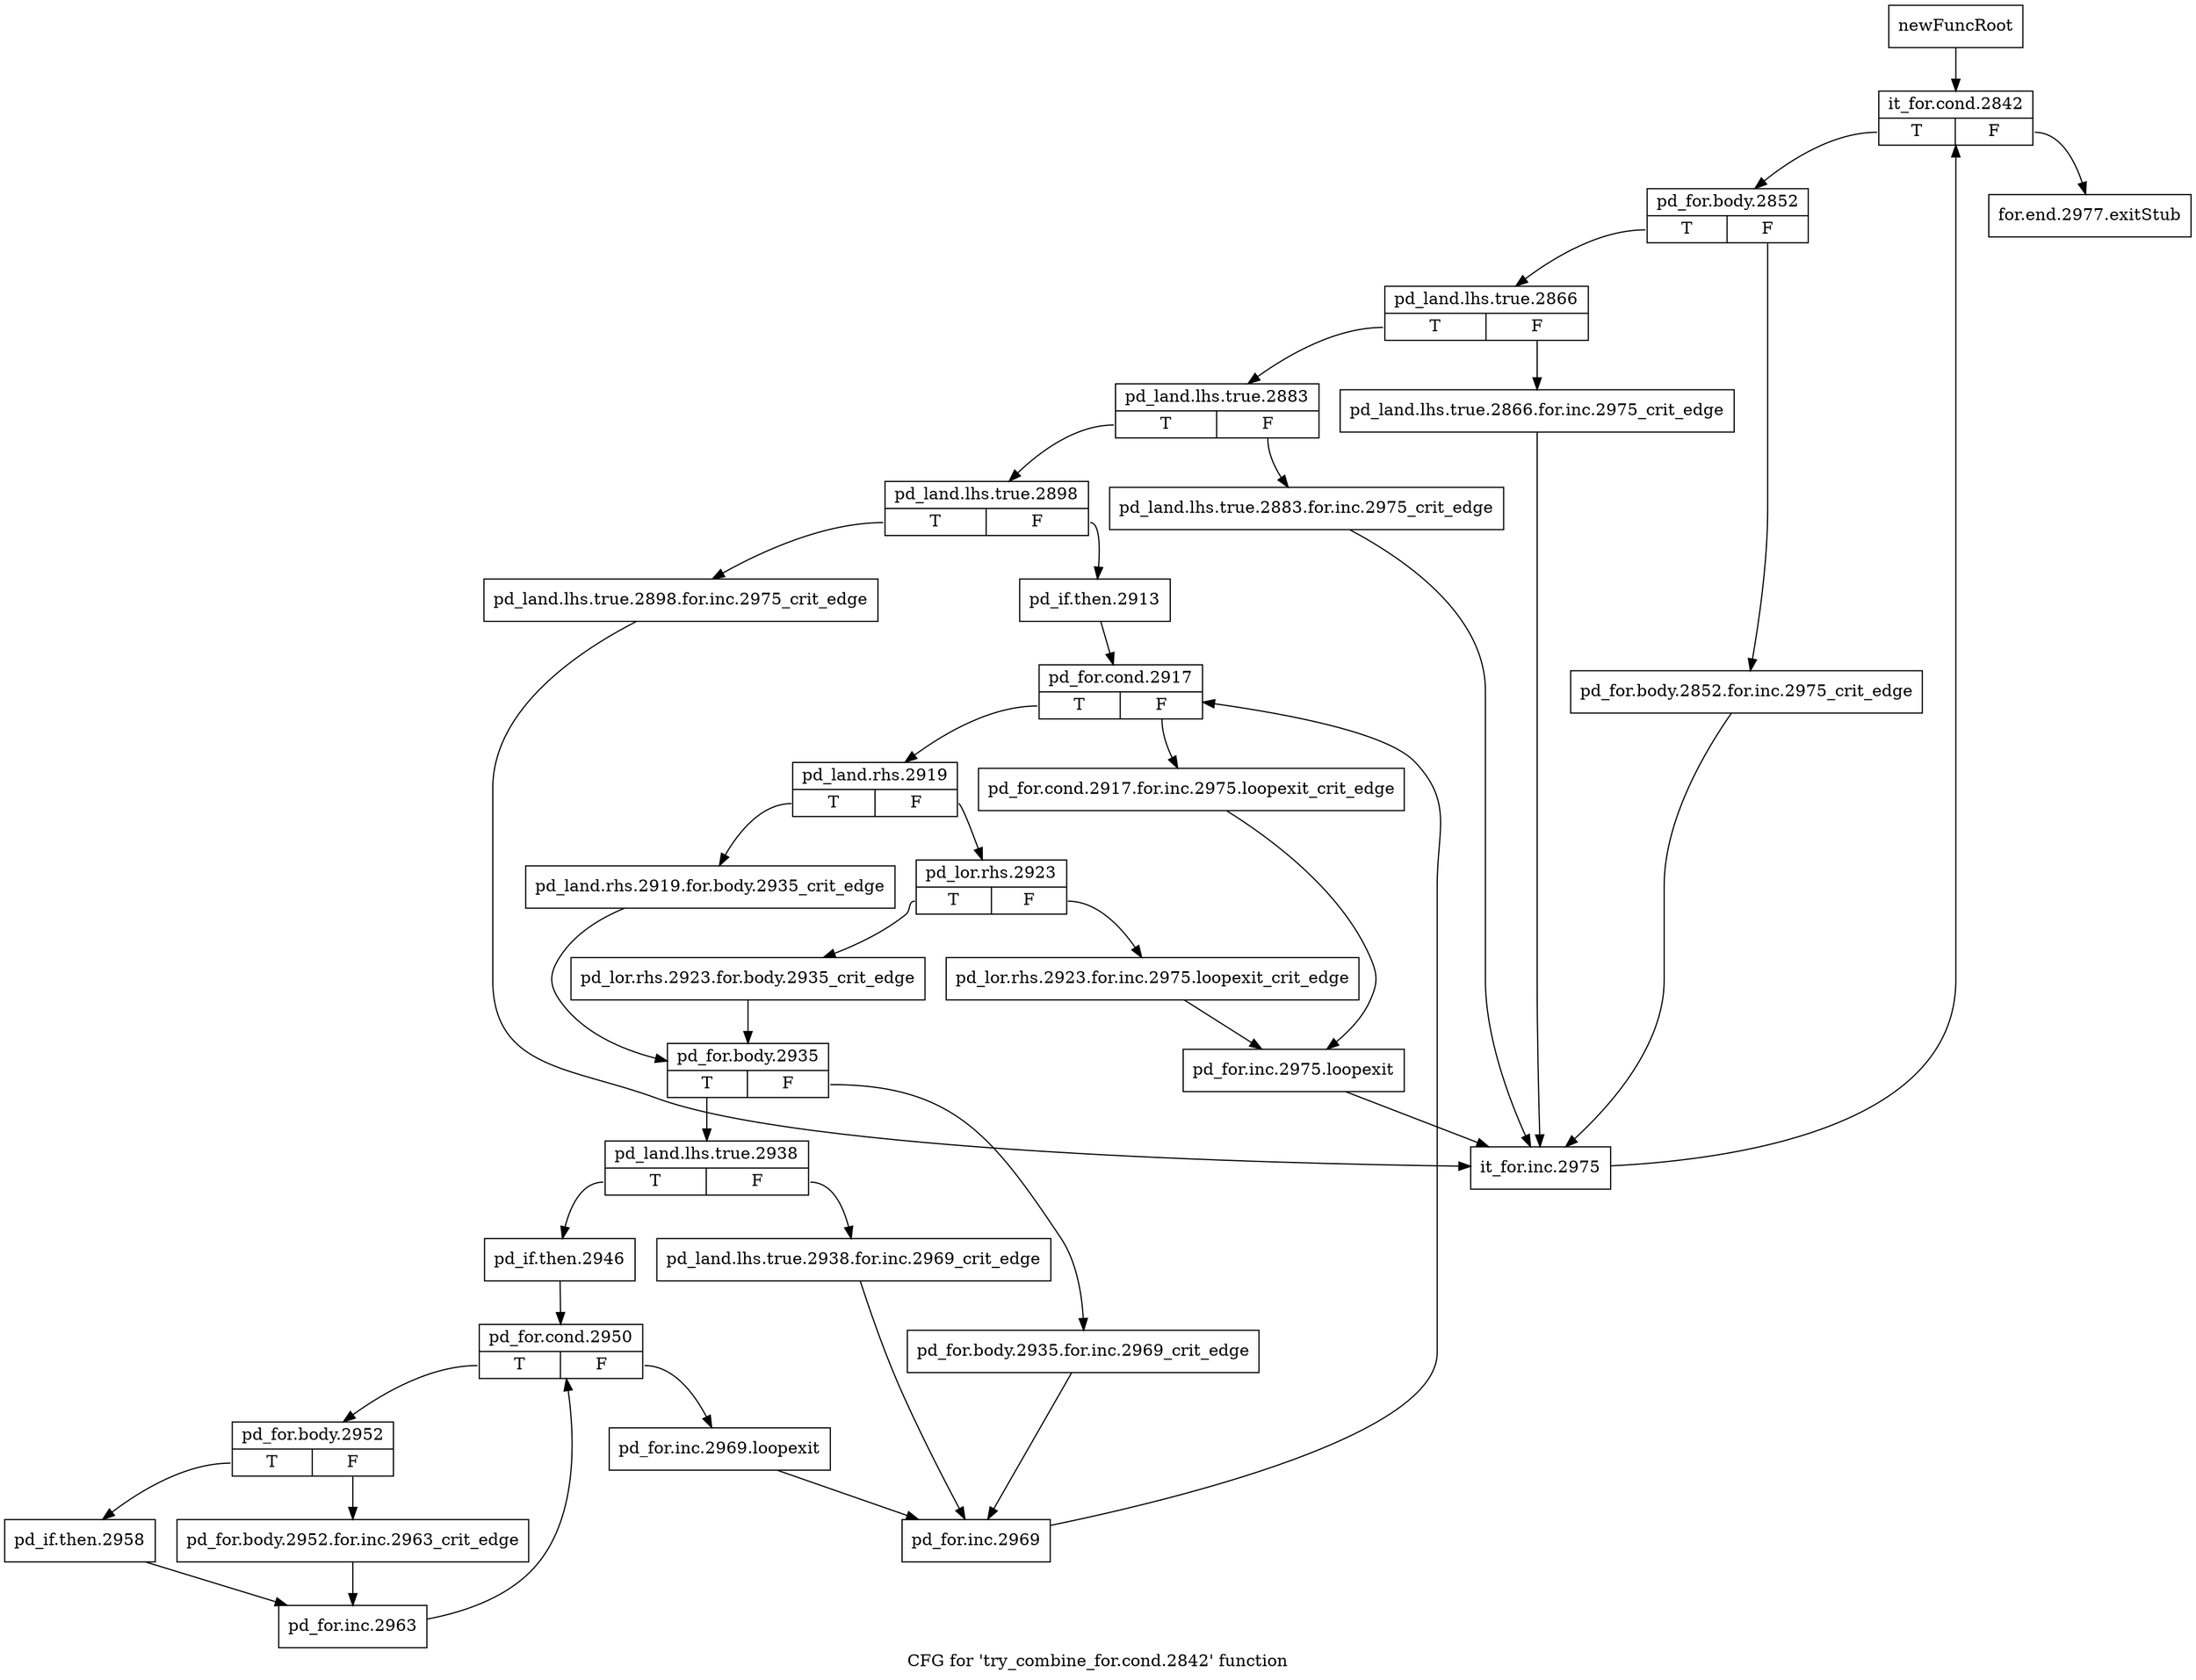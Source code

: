 digraph "CFG for 'try_combine_for.cond.2842' function" {
	label="CFG for 'try_combine_for.cond.2842' function";

	Node0xa5ec990 [shape=record,label="{newFuncRoot}"];
	Node0xa5ec990 -> Node0xa5ecf10;
	Node0xa5ecec0 [shape=record,label="{for.end.2977.exitStub}"];
	Node0xa5ecf10 [shape=record,label="{it_for.cond.2842|{<s0>T|<s1>F}}"];
	Node0xa5ecf10:s0 -> Node0xa5ecf60;
	Node0xa5ecf10:s1 -> Node0xa5ecec0;
	Node0xa5ecf60 [shape=record,label="{pd_for.body.2852|{<s0>T|<s1>F}}"];
	Node0xa5ecf60:s0 -> Node0xa5ed000;
	Node0xa5ecf60:s1 -> Node0xa5ecfb0;
	Node0xa5ecfb0 [shape=record,label="{pd_for.body.2852.for.inc.2975_crit_edge}"];
	Node0xa5ecfb0 -> Node0xa5ed870;
	Node0xa5ed000 [shape=record,label="{pd_land.lhs.true.2866|{<s0>T|<s1>F}}"];
	Node0xa5ed000:s0 -> Node0xa5ed0a0;
	Node0xa5ed000:s1 -> Node0xa5ed050;
	Node0xa5ed050 [shape=record,label="{pd_land.lhs.true.2866.for.inc.2975_crit_edge}"];
	Node0xa5ed050 -> Node0xa5ed870;
	Node0xa5ed0a0 [shape=record,label="{pd_land.lhs.true.2883|{<s0>T|<s1>F}}"];
	Node0xa5ed0a0:s0 -> Node0xa5ed140;
	Node0xa5ed0a0:s1 -> Node0xa5ed0f0;
	Node0xa5ed0f0 [shape=record,label="{pd_land.lhs.true.2883.for.inc.2975_crit_edge}"];
	Node0xa5ed0f0 -> Node0xa5ed870;
	Node0xa5ed140 [shape=record,label="{pd_land.lhs.true.2898|{<s0>T|<s1>F}}"];
	Node0xa5ed140:s0 -> Node0xa5ed820;
	Node0xa5ed140:s1 -> Node0xa5ed190;
	Node0xa5ed190 [shape=record,label="{pd_if.then.2913}"];
	Node0xa5ed190 -> Node0xa5ed1e0;
	Node0xa5ed1e0 [shape=record,label="{pd_for.cond.2917|{<s0>T|<s1>F}}"];
	Node0xa5ed1e0:s0 -> Node0xa5ed280;
	Node0xa5ed1e0:s1 -> Node0xa5ed230;
	Node0xa5ed230 [shape=record,label="{pd_for.cond.2917.for.inc.2975.loopexit_crit_edge}"];
	Node0xa5ed230 -> Node0xa5ed370;
	Node0xa5ed280 [shape=record,label="{pd_land.rhs.2919|{<s0>T|<s1>F}}"];
	Node0xa5ed280:s0 -> Node0xa5ed410;
	Node0xa5ed280:s1 -> Node0xa5ed2d0;
	Node0xa5ed2d0 [shape=record,label="{pd_lor.rhs.2923|{<s0>T|<s1>F}}"];
	Node0xa5ed2d0:s0 -> Node0xa5ed3c0;
	Node0xa5ed2d0:s1 -> Node0xa5ed320;
	Node0xa5ed320 [shape=record,label="{pd_lor.rhs.2923.for.inc.2975.loopexit_crit_edge}"];
	Node0xa5ed320 -> Node0xa5ed370;
	Node0xa5ed370 [shape=record,label="{pd_for.inc.2975.loopexit}"];
	Node0xa5ed370 -> Node0xa5ed870;
	Node0xa5ed3c0 [shape=record,label="{pd_lor.rhs.2923.for.body.2935_crit_edge}"];
	Node0xa5ed3c0 -> Node0xa5ed460;
	Node0xa5ed410 [shape=record,label="{pd_land.rhs.2919.for.body.2935_crit_edge}"];
	Node0xa5ed410 -> Node0xa5ed460;
	Node0xa5ed460 [shape=record,label="{pd_for.body.2935|{<s0>T|<s1>F}}"];
	Node0xa5ed460:s0 -> Node0xa5ed500;
	Node0xa5ed460:s1 -> Node0xa5ed4b0;
	Node0xa5ed4b0 [shape=record,label="{pd_for.body.2935.for.inc.2969_crit_edge}"];
	Node0xa5ed4b0 -> Node0xa5ed690;
	Node0xa5ed500 [shape=record,label="{pd_land.lhs.true.2938|{<s0>T|<s1>F}}"];
	Node0xa5ed500:s0 -> Node0xa5ed5a0;
	Node0xa5ed500:s1 -> Node0xa5ed550;
	Node0xa5ed550 [shape=record,label="{pd_land.lhs.true.2938.for.inc.2969_crit_edge}"];
	Node0xa5ed550 -> Node0xa5ed690;
	Node0xa5ed5a0 [shape=record,label="{pd_if.then.2946}"];
	Node0xa5ed5a0 -> Node0xa5ed5f0;
	Node0xa5ed5f0 [shape=record,label="{pd_for.cond.2950|{<s0>T|<s1>F}}"];
	Node0xa5ed5f0:s0 -> Node0xa5ed6e0;
	Node0xa5ed5f0:s1 -> Node0xa5ed640;
	Node0xa5ed640 [shape=record,label="{pd_for.inc.2969.loopexit}"];
	Node0xa5ed640 -> Node0xa5ed690;
	Node0xa5ed690 [shape=record,label="{pd_for.inc.2969}"];
	Node0xa5ed690 -> Node0xa5ed1e0;
	Node0xa5ed6e0 [shape=record,label="{pd_for.body.2952|{<s0>T|<s1>F}}"];
	Node0xa5ed6e0:s0 -> Node0xa5ed780;
	Node0xa5ed6e0:s1 -> Node0xa5ed730;
	Node0xa5ed730 [shape=record,label="{pd_for.body.2952.for.inc.2963_crit_edge}"];
	Node0xa5ed730 -> Node0xa5ed7d0;
	Node0xa5ed780 [shape=record,label="{pd_if.then.2958}"];
	Node0xa5ed780 -> Node0xa5ed7d0;
	Node0xa5ed7d0 [shape=record,label="{pd_for.inc.2963}"];
	Node0xa5ed7d0 -> Node0xa5ed5f0;
	Node0xa5ed820 [shape=record,label="{pd_land.lhs.true.2898.for.inc.2975_crit_edge}"];
	Node0xa5ed820 -> Node0xa5ed870;
	Node0xa5ed870 [shape=record,label="{it_for.inc.2975}"];
	Node0xa5ed870 -> Node0xa5ecf10;
}
